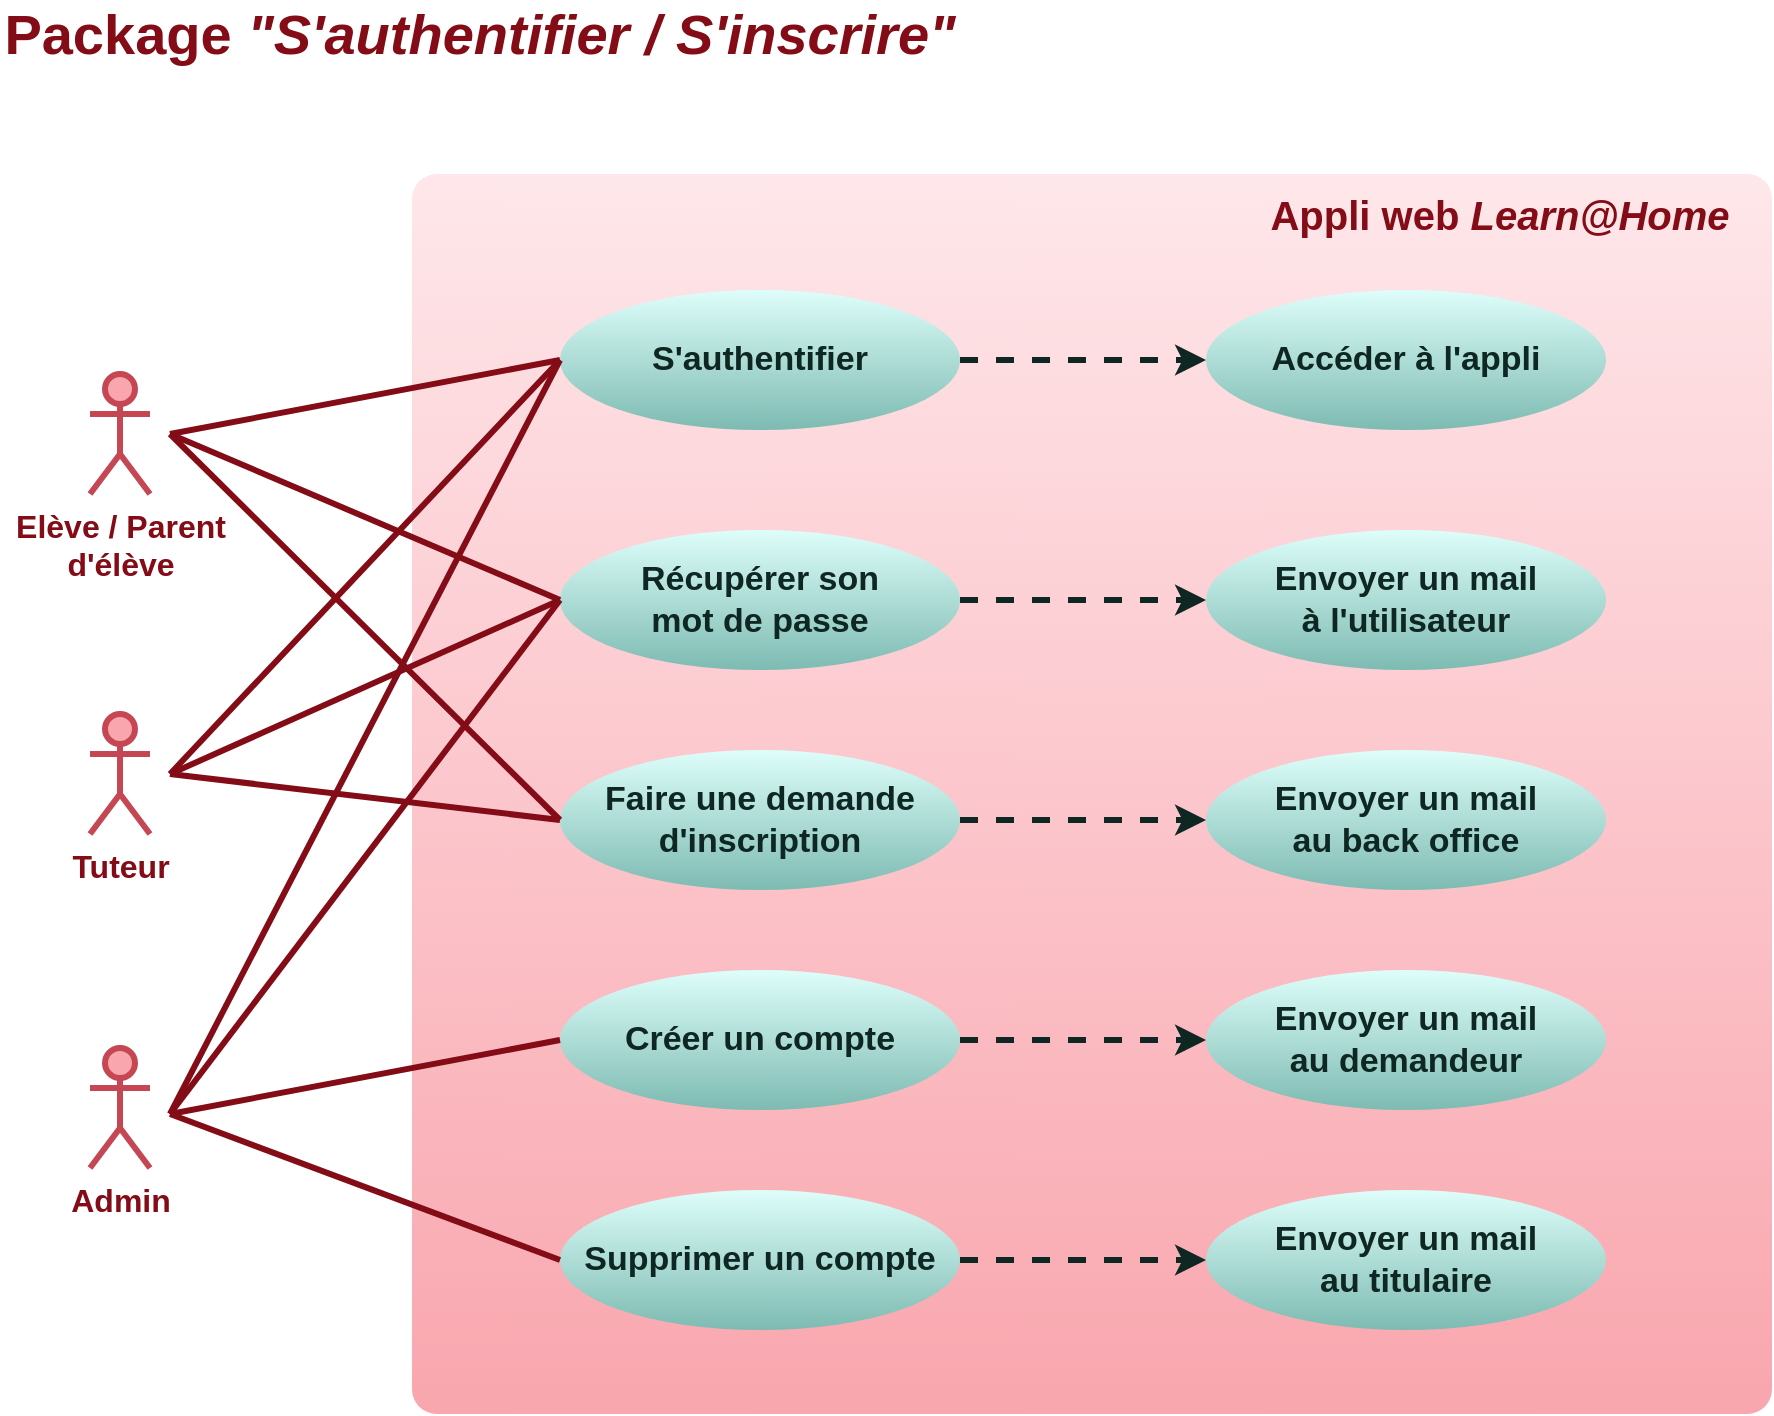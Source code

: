 <mxfile>
    <diagram id="AmlEpA3_1aYCrx1T0YUR" name="Page-1">
        <mxGraphModel dx="1017" dy="744" grid="0" gridSize="10" guides="1" tooltips="1" connect="1" arrows="1" fold="1" page="1" pageScale="1" pageWidth="1169" pageHeight="827" background="#ffffff" math="0" shadow="0">
            <root>
                <mxCell id="0"/>
                <mxCell id="1" parent="0"/>
                <mxCell id="2" value="&lt;font style=&quot;font-size: 16px&quot;&gt;Elève / Parent &lt;br&gt;d'élève&lt;/font&gt;" style="shape=umlActor;verticalLabelPosition=bottom;verticalAlign=top;html=1;strokeWidth=3;strokeColor=#C64754;fillColor=#f9a6ae;fontColor=#830C17;fontStyle=1" parent="1" vertex="1">
                    <mxGeometry x="80" y="240" width="30" height="60" as="geometry"/>
                </mxCell>
                <mxCell id="9" value="&lt;font size=&quot;1&quot; color=&quot;#830c17&quot;&gt;&lt;b style=&quot;font-size: 28px&quot;&gt;Package &lt;i&gt;&quot;S'authentifier / S'inscrire&quot;&lt;/i&gt;&lt;/b&gt;&lt;/font&gt;" style="text;html=1;strokeColor=none;fillColor=none;align=center;verticalAlign=middle;whiteSpace=wrap;rounded=0;fontColor=#660000;" parent="1" vertex="1">
                    <mxGeometry x="35" y="60" width="480" height="20" as="geometry"/>
                </mxCell>
                <mxCell id="10" value="" style="rounded=1;whiteSpace=wrap;html=1;fontColor=#660000;strokeWidth=3;strokeColor=none;fillColor=#F9A6AE;gradientColor=#fee7ea;gradientDirection=north;arcSize=2;" parent="1" vertex="1">
                    <mxGeometry x="241" y="140" width="680" height="620" as="geometry"/>
                </mxCell>
                <mxCell id="11" value="&lt;font style=&quot;font-size: 16px&quot;&gt;Admin&lt;/font&gt;" style="shape=umlActor;verticalLabelPosition=bottom;verticalAlign=top;html=1;strokeWidth=3;strokeColor=#C64754;fillColor=#f9a6ae;fontColor=#830C17;fontStyle=1" parent="1" vertex="1">
                    <mxGeometry x="80" y="577" width="30" height="60" as="geometry"/>
                </mxCell>
                <mxCell id="12" value="&lt;font style=&quot;font-size: 16px&quot;&gt;Tuteur&lt;br&gt;&lt;/font&gt;" style="shape=umlActor;verticalLabelPosition=bottom;verticalAlign=top;html=1;strokeWidth=3;strokeColor=#C64754;fillColor=#f9a6ae;fontColor=#830C17;fontStyle=1" parent="1" vertex="1">
                    <mxGeometry x="80" y="410" width="30" height="60" as="geometry"/>
                </mxCell>
                <mxCell id="13" value="&lt;font color=&quot;#830c17&quot;&gt;&lt;span style=&quot;font-size: 20px&quot;&gt;&lt;b&gt;Appli web&lt;i&gt; Learn@Home&lt;/i&gt;&lt;/b&gt;&lt;/span&gt;&lt;/font&gt;" style="text;html=1;strokeColor=none;fillColor=none;align=center;verticalAlign=middle;whiteSpace=wrap;rounded=0;fontColor=#660000;" parent="1" vertex="1">
                    <mxGeometry x="660" y="150" width="250" height="20" as="geometry"/>
                </mxCell>
                <mxCell id="16" value="&lt;font style=&quot;font-size: 17px&quot;&gt;&lt;b&gt;S'authentifier&lt;/b&gt;&lt;/font&gt;" style="ellipse;whiteSpace=wrap;html=1;rounded=1;strokeWidth=3;fontColor=#0e2723;strokeColor=none;fillColor=#defefa;gradientColor=#7dbbb2;" parent="1" vertex="1">
                    <mxGeometry x="315" y="198" width="200" height="70" as="geometry"/>
                </mxCell>
                <mxCell id="18" value="&lt;font style=&quot;font-size: 17px&quot;&gt;&lt;b&gt;Récupérer son &lt;br&gt;mot de passe&lt;br&gt;&lt;/b&gt;&lt;/font&gt;" style="ellipse;whiteSpace=wrap;html=1;rounded=1;strokeWidth=3;fontColor=#0e2723;strokeColor=none;fillColor=#defefa;gradientColor=#7dbbb2;" parent="1" vertex="1">
                    <mxGeometry x="315" y="318" width="200" height="70" as="geometry"/>
                </mxCell>
                <mxCell id="19" value="&lt;font style=&quot;font-size: 17px&quot;&gt;&lt;b&gt;Faire une demande&lt;br&gt;d'inscription&lt;br&gt;&lt;/b&gt;&lt;/font&gt;" style="ellipse;whiteSpace=wrap;html=1;rounded=1;strokeWidth=3;fontColor=#0e2723;strokeColor=none;fillColor=#defefa;gradientColor=#7dbbb2;" parent="1" vertex="1">
                    <mxGeometry x="315" y="428" width="200" height="70" as="geometry"/>
                </mxCell>
                <mxCell id="20" value="&lt;font style=&quot;font-size: 17px&quot;&gt;&lt;b&gt;Créer un compte&lt;br&gt;&lt;/b&gt;&lt;/font&gt;" style="ellipse;whiteSpace=wrap;html=1;rounded=1;strokeWidth=3;fontColor=#0e2723;strokeColor=none;fillColor=#defefa;gradientColor=#7dbbb2;" parent="1" vertex="1">
                    <mxGeometry x="315" y="538" width="200" height="70" as="geometry"/>
                </mxCell>
                <mxCell id="21" value="&lt;font style=&quot;font-size: 17px&quot;&gt;&lt;b&gt;Envoyer un mail&lt;br&gt;&lt;/b&gt;&lt;span style=&quot;color: rgba(0 , 0 , 0 , 0) ; font-family: monospace ; font-size: 0px&quot;&gt;%3CmxGraphModel%3E%3Croot%3E%3CmxCell%20id%3D%220%22%2F%3E%3CmxCell%20id%3D%221%22%20parent%3D%220%22%2F%3E%3CmxCell%20id%3D%222%22%20value%3D%22%26lt%3Bfont%20style%3D%26quot%3Bfont-size%3A%2017px%26quot%3B%26gt%3B%26lt%3Bb%26gt%3BR%C3%A9cup%C3%A9rer%20son%26lt%3Bbr%26gt%3Bmot%20de%20passe%26lt%3Bbr%26gt%3B%26lt%3B%2Fb%26gt%3B%26lt%3B%2Ffont%26gt%3B%22%20style%3D%22ellipse%3BwhiteSpace%3Dwrap%3Bhtml%3D1%3Brounded%3D1%3BstrokeWidth%3D3%3BfontColor%3D%230e2723%3BstrokeColor%3Dnone%3BfillColor%3D%23defefa%3BgradientColor%3D%237dbbb2%3B%22%20vertex%3D%221%22%20parent%3D%221%22%3E%3CmxGeometry%20x%3D%22315%22%20y%3D%22280%22%20width%3D%22200%22%20height%3D%2270%22%20as%3D%22geometry%22%2F%3E%3C%2FmxCell%3E%3C%2Froot%3E%3C%2FmxGraphModel%3E&lt;/span&gt;&lt;b&gt;à l'utilisateur&lt;br&gt;&lt;/b&gt;&lt;/font&gt;" style="ellipse;whiteSpace=wrap;html=1;rounded=1;strokeWidth=3;fontColor=#0e2723;strokeColor=none;fillColor=#defefa;gradientColor=#7dbbb2;" parent="1" vertex="1">
                    <mxGeometry x="638" y="318" width="200" height="70" as="geometry"/>
                </mxCell>
                <mxCell id="22" value="&lt;font style=&quot;font-size: 17px&quot;&gt;&lt;b&gt;Envoyer un mail&lt;br&gt;&lt;/b&gt;&lt;span style=&quot;color: rgba(0 , 0 , 0 , 0) ; font-family: monospace ; font-size: 0px&quot;&gt;%3CmxGraphModel%3E%3Croot%3E%3CmxCell%20id%3D%220%22%2F%3E%3CmxCell%20id%3D%221%22%20parent%3D%220%22%2F%3E%3CmxCell%20id%3D%222%22%20value%3D%22%26lt%3Bfont%20style%3D%26quot%3Bfont-size%3A%2017px%26quot%3B%26gt%3B%26lt%3Bb%26gt%3BR%C3%A9cup%C3%A9rer%20son%26lt%3Bbr%26gt%3Bmot%20de%20passe%26lt%3Bbr%26gt%3B%26lt%3B%2Fb%26gt%3B%26lt%3B%2Ffont%26gt%3B%22%20style%3D%22ellipse%3BwhiteSpace%3Dwrap%3Bhtml%3D1%3Brounded%3D1%3BstrokeWidth%3D3%3BfontColor%3D%230e2723%3BstrokeColor%3Dnone%3BfillColor%3D%23defefa%3BgradientColor%3D%237dbbb2%3B%22%20vertex%3D%221%22%20parent%3D%221%22%3E%3CmxGeometry%20x%3D%22315%22%20y%3D%22280%22%20width%3D%22200%22%20height%3D%2270%22%20as%3D%22geometry%22%2F%3E%3C%2FmxCell%3E%3C%2Froot%3E%3C%2FmxGraphModel%3E&lt;/span&gt;&lt;b&gt;au back office&lt;br&gt;&lt;/b&gt;&lt;/font&gt;" style="ellipse;whiteSpace=wrap;html=1;rounded=1;strokeWidth=3;fontColor=#0e2723;strokeColor=none;fillColor=#defefa;gradientColor=#7dbbb2;" parent="1" vertex="1">
                    <mxGeometry x="638" y="428" width="200" height="70" as="geometry"/>
                </mxCell>
                <mxCell id="24" value="&lt;font&gt;&lt;span style=&quot;font-size: 17px&quot;&gt;&lt;b&gt;Envoyer un mail&lt;br&gt;au demandeur&lt;/b&gt;&lt;/span&gt;&lt;span style=&quot;font-size: 0px ; color: rgba(0 , 0 , 0 , 0) ; font-family: monospace&quot;&gt;%3CmxGraphModel%3E%3Croot%3E%3CmxCell%20id%3D%220%22%2F%3E%3CmxCell%20id%3D%221%22%20parent%3D%220%22%2F%3E%3CmxCell%20id%3D%222%22%20value%3D%22%26lt%3Bfont%20style%3D%26quot%3Bfont-size%3A%2017px%26quot%3B%26gt%3B%26lt%3Bb%26gt%3BR%C3%A9cup%C3%A9rer%20son%26lt%3Bbr%26gt%3Bmot%20de%20passe%26lt%3Bbr%26gt%3B%26lt%3B%2Fb%26gt%3B%26lt%3B%2Ffont%26gt%3B%22%20style%3D%22ellipse%3BwhiteSpace%3Dwrap%3Bhtml%3D1%3Brounded%3D1%3BstrokeWidth%3D3%3BfontColor%3D%230e2723%3BstrokeColor%3Dnone%3BfillColor%3D%23defefa%3BgradientColor%3D%237dbbb2%3B%22%20vertex%3D%221%22%20parent%3D%221%22%3E%3CmxGeometry%20x%3D%22315%22%20y%3D%22280%22%20width%3D%22200%22%20height%3D%2270%22%20as%3D%22geometry%22%2F%3E%3C%2FmxCell%3E%3C%2Froot%3E%3C%2FmxGraphModel%3Eua&lt;/span&gt;&lt;b style=&quot;font-size: 17px&quot;&gt;&lt;br&gt;&lt;/b&gt;&lt;/font&gt;" style="ellipse;whiteSpace=wrap;html=1;rounded=1;strokeWidth=3;fontColor=#0e2723;strokeColor=none;fillColor=#defefa;gradientColor=#7dbbb2;" parent="1" vertex="1">
                    <mxGeometry x="638" y="538" width="200" height="70" as="geometry"/>
                </mxCell>
                <mxCell id="25" value="" style="endArrow=classic;html=1;fontColor=#0e2723;strokeColor=#0E2723;strokeWidth=3;entryX=0;entryY=0.5;entryDx=0;entryDy=0;exitX=1;exitY=0.5;exitDx=0;exitDy=0;dashed=1;" parent="1" source="18" target="21" edge="1">
                    <mxGeometry width="50" height="50" relative="1" as="geometry">
                        <mxPoint x="528" y="328" as="sourcePoint"/>
                        <mxPoint x="578" y="278" as="targetPoint"/>
                    </mxGeometry>
                </mxCell>
                <mxCell id="26" value="" style="endArrow=classic;html=1;fontColor=#0e2723;strokeColor=#0E2723;strokeWidth=3;exitX=1;exitY=0.5;exitDx=0;exitDy=0;dashed=1;entryX=0;entryY=0.5;entryDx=0;entryDy=0;" parent="1" source="20" target="24" edge="1">
                    <mxGeometry width="50" height="50" relative="1" as="geometry">
                        <mxPoint x="525" y="363" as="sourcePoint"/>
                        <mxPoint x="628" y="528" as="targetPoint"/>
                    </mxGeometry>
                </mxCell>
                <mxCell id="27" value="" style="endArrow=classic;html=1;fontColor=#0e2723;strokeColor=#0E2723;strokeWidth=3;entryX=0;entryY=0.5;entryDx=0;entryDy=0;exitX=1;exitY=0.5;exitDx=0;exitDy=0;dashed=1;" parent="1" source="19" target="22" edge="1">
                    <mxGeometry width="50" height="50" relative="1" as="geometry">
                        <mxPoint x="535" y="373" as="sourcePoint"/>
                        <mxPoint x="658" y="373" as="targetPoint"/>
                    </mxGeometry>
                </mxCell>
                <mxCell id="29" value="" style="endArrow=none;html=1;fontColor=#0e2723;strokeWidth=3;strokeColor=#830C17;exitX=0;exitY=0.5;exitDx=0;exitDy=0;" parent="1" source="16" edge="1">
                    <mxGeometry width="50" height="50" relative="1" as="geometry">
                        <mxPoint x="550" y="500" as="sourcePoint"/>
                        <mxPoint x="120" y="270" as="targetPoint"/>
                    </mxGeometry>
                </mxCell>
                <mxCell id="30" value="" style="endArrow=none;html=1;fontColor=#0e2723;strokeWidth=3;strokeColor=#830C17;exitX=0;exitY=0.5;exitDx=0;exitDy=0;" parent="1" source="18" edge="1">
                    <mxGeometry width="50" height="50" relative="1" as="geometry">
                        <mxPoint x="328.5" y="282" as="sourcePoint"/>
                        <mxPoint x="120" y="270" as="targetPoint"/>
                    </mxGeometry>
                </mxCell>
                <mxCell id="31" value="" style="endArrow=none;html=1;fontColor=#0e2723;strokeWidth=3;strokeColor=#830C17;exitX=0;exitY=0.5;exitDx=0;exitDy=0;" parent="1" source="19" edge="1">
                    <mxGeometry width="50" height="50" relative="1" as="geometry">
                        <mxPoint x="338.5" y="292" as="sourcePoint"/>
                        <mxPoint x="120" y="270" as="targetPoint"/>
                    </mxGeometry>
                </mxCell>
                <mxCell id="32" value="" style="endArrow=none;html=1;fontColor=#0e2723;strokeWidth=3;strokeColor=#830C17;exitX=0;exitY=0.5;exitDx=0;exitDy=0;" parent="1" source="16" edge="1">
                    <mxGeometry width="50" height="50" relative="1" as="geometry">
                        <mxPoint x="348.5" y="302" as="sourcePoint"/>
                        <mxPoint x="120" y="440" as="targetPoint"/>
                    </mxGeometry>
                </mxCell>
                <mxCell id="33" value="" style="endArrow=none;html=1;fontColor=#0e2723;strokeWidth=3;strokeColor=#830C17;exitX=0;exitY=0.5;exitDx=0;exitDy=0;" parent="1" source="18" edge="1">
                    <mxGeometry width="50" height="50" relative="1" as="geometry">
                        <mxPoint x="328.5" y="282" as="sourcePoint"/>
                        <mxPoint x="120" y="440" as="targetPoint"/>
                    </mxGeometry>
                </mxCell>
                <mxCell id="34" value="" style="endArrow=none;html=1;fontColor=#0e2723;strokeWidth=3;strokeColor=#830C17;exitX=0;exitY=0.5;exitDx=0;exitDy=0;" parent="1" source="19" edge="1">
                    <mxGeometry width="50" height="50" relative="1" as="geometry">
                        <mxPoint x="338.5" y="292" as="sourcePoint"/>
                        <mxPoint x="120" y="440" as="targetPoint"/>
                    </mxGeometry>
                </mxCell>
                <mxCell id="35" value="" style="endArrow=none;html=1;fontColor=#0e2723;strokeWidth=3;strokeColor=#830C17;exitX=0;exitY=0.5;exitDx=0;exitDy=0;" parent="1" source="18" edge="1">
                    <mxGeometry width="50" height="50" relative="1" as="geometry">
                        <mxPoint x="328.5" y="512" as="sourcePoint"/>
                        <mxPoint x="120" y="610" as="targetPoint"/>
                    </mxGeometry>
                </mxCell>
                <mxCell id="36" value="" style="endArrow=none;html=1;fontColor=#0e2723;strokeWidth=3;strokeColor=#830C17;exitX=0;exitY=0.5;exitDx=0;exitDy=0;" parent="1" source="16" edge="1">
                    <mxGeometry width="50" height="50" relative="1" as="geometry">
                        <mxPoint x="338.5" y="522" as="sourcePoint"/>
                        <mxPoint x="120" y="610" as="targetPoint"/>
                    </mxGeometry>
                </mxCell>
                <mxCell id="37" value="" style="endArrow=none;html=1;fontColor=#0e2723;strokeWidth=3;strokeColor=#830C17;exitX=0;exitY=0.5;exitDx=0;exitDy=0;" parent="1" source="20" edge="1">
                    <mxGeometry width="50" height="50" relative="1" as="geometry">
                        <mxPoint x="328.5" y="402" as="sourcePoint"/>
                        <mxPoint x="120" y="610" as="targetPoint"/>
                    </mxGeometry>
                </mxCell>
                <mxCell id="38" value="&lt;font style=&quot;font-size: 17px&quot;&gt;&lt;b&gt;Supprimer un compte&lt;br&gt;&lt;/b&gt;&lt;/font&gt;" style="ellipse;whiteSpace=wrap;html=1;rounded=1;strokeWidth=3;fontColor=#0e2723;strokeColor=none;fillColor=#defefa;gradientColor=#7dbbb2;" vertex="1" parent="1">
                    <mxGeometry x="315" y="648" width="200" height="70" as="geometry"/>
                </mxCell>
                <mxCell id="39" value="" style="endArrow=none;html=1;fontColor=#0e2723;strokeWidth=3;strokeColor=#830C17;exitX=0;exitY=0.5;exitDx=0;exitDy=0;" edge="1" parent="1" source="38">
                    <mxGeometry width="50" height="50" relative="1" as="geometry">
                        <mxPoint x="325" y="583" as="sourcePoint"/>
                        <mxPoint x="120" y="610" as="targetPoint"/>
                    </mxGeometry>
                </mxCell>
                <mxCell id="40" value="&lt;font&gt;&lt;span style=&quot;font-size: 17px&quot;&gt;&lt;b&gt;Envoyer un mail&lt;br&gt;au titulaire&lt;/b&gt;&lt;/span&gt;&lt;span style=&quot;font-size: 0px ; color: rgba(0 , 0 , 0 , 0) ; font-family: monospace&quot;&gt;%3CmxGraphModel%3E%3Croot%3E%3CmxCell%20id%3D%220%22%2F%3E%3CmxCell%20id%3D%221%22%20parent%3D%220%22%2F%3E%3CmxCell%20id%3D%222%22%20value%3D%22%26lt%3Bfont%20style%3D%26quot%3Bfont-size%3A%2017px%26quot%3B%26gt%3B%26lt%3Bb%26gt%3BR%C3%A9cup%C3%A9rer%20son%26lt%3Bbr%26gt%3Bmot%20de%20passe%26lt%3Bbr%26gt%3B%26lt%3B%2Fb%26gt%3B%26lt%3B%2Ffont%26gt%3B%22%20style%3D%22ellipse%3BwhiteSpace%3Dwrap%3Bhtml%3D1%3Brounded%3D1%3BstrokeWidth%3D3%3BfontColor%3D%230e2723%3BstrokeColor%3Dnone%3BfillColor%3D%23defefa%3BgradientColor%3D%237dbbb2%3B%22%20vertex%3D%221%22%20parent%3D%221%22%3E%3CmxGeometry%20x%3D%22315%22%20y%3D%22280%22%20width%3D%22200%22%20height%3D%2270%22%20as%3D%22geometry%22%2F%3E%3C%2FmxCell%3E%3C%2Froot%3E%3C%2FmxGraphModel%3Eua&lt;/span&gt;&lt;b style=&quot;font-size: 17px&quot;&gt;&lt;br&gt;&lt;/b&gt;&lt;/font&gt;" style="ellipse;whiteSpace=wrap;html=1;rounded=1;strokeWidth=3;fontColor=#0e2723;strokeColor=none;fillColor=#defefa;gradientColor=#7dbbb2;" vertex="1" parent="1">
                    <mxGeometry x="638" y="648" width="200" height="70" as="geometry"/>
                </mxCell>
                <mxCell id="41" value="" style="endArrow=classic;html=1;fontColor=#0e2723;strokeColor=#0E2723;strokeWidth=3;exitX=1;exitY=0.5;exitDx=0;exitDy=0;dashed=1;entryX=0;entryY=0.5;entryDx=0;entryDy=0;" edge="1" parent="1" source="38" target="40">
                    <mxGeometry width="50" height="50" relative="1" as="geometry">
                        <mxPoint x="525" y="583" as="sourcePoint"/>
                        <mxPoint x="648" y="583" as="targetPoint"/>
                    </mxGeometry>
                </mxCell>
                <mxCell id="42" value="&lt;font style=&quot;font-size: 17px&quot;&gt;&lt;b&gt;Accéder à l'appli&lt;/b&gt;&lt;/font&gt;" style="ellipse;whiteSpace=wrap;html=1;rounded=1;strokeWidth=3;fontColor=#0e2723;strokeColor=none;fillColor=#defefa;gradientColor=#7dbbb2;" vertex="1" parent="1">
                    <mxGeometry x="638" y="198" width="200" height="70" as="geometry"/>
                </mxCell>
                <mxCell id="43" value="" style="endArrow=classic;html=1;fontColor=#0e2723;strokeColor=#0E2723;strokeWidth=3;entryX=0;entryY=0.5;entryDx=0;entryDy=0;exitX=1;exitY=0.5;exitDx=0;exitDy=0;dashed=1;" edge="1" parent="1" source="16" target="42">
                    <mxGeometry width="50" height="50" relative="1" as="geometry">
                        <mxPoint x="525" y="363" as="sourcePoint"/>
                        <mxPoint x="648" y="363" as="targetPoint"/>
                    </mxGeometry>
                </mxCell>
            </root>
        </mxGraphModel>
    </diagram>
</mxfile>